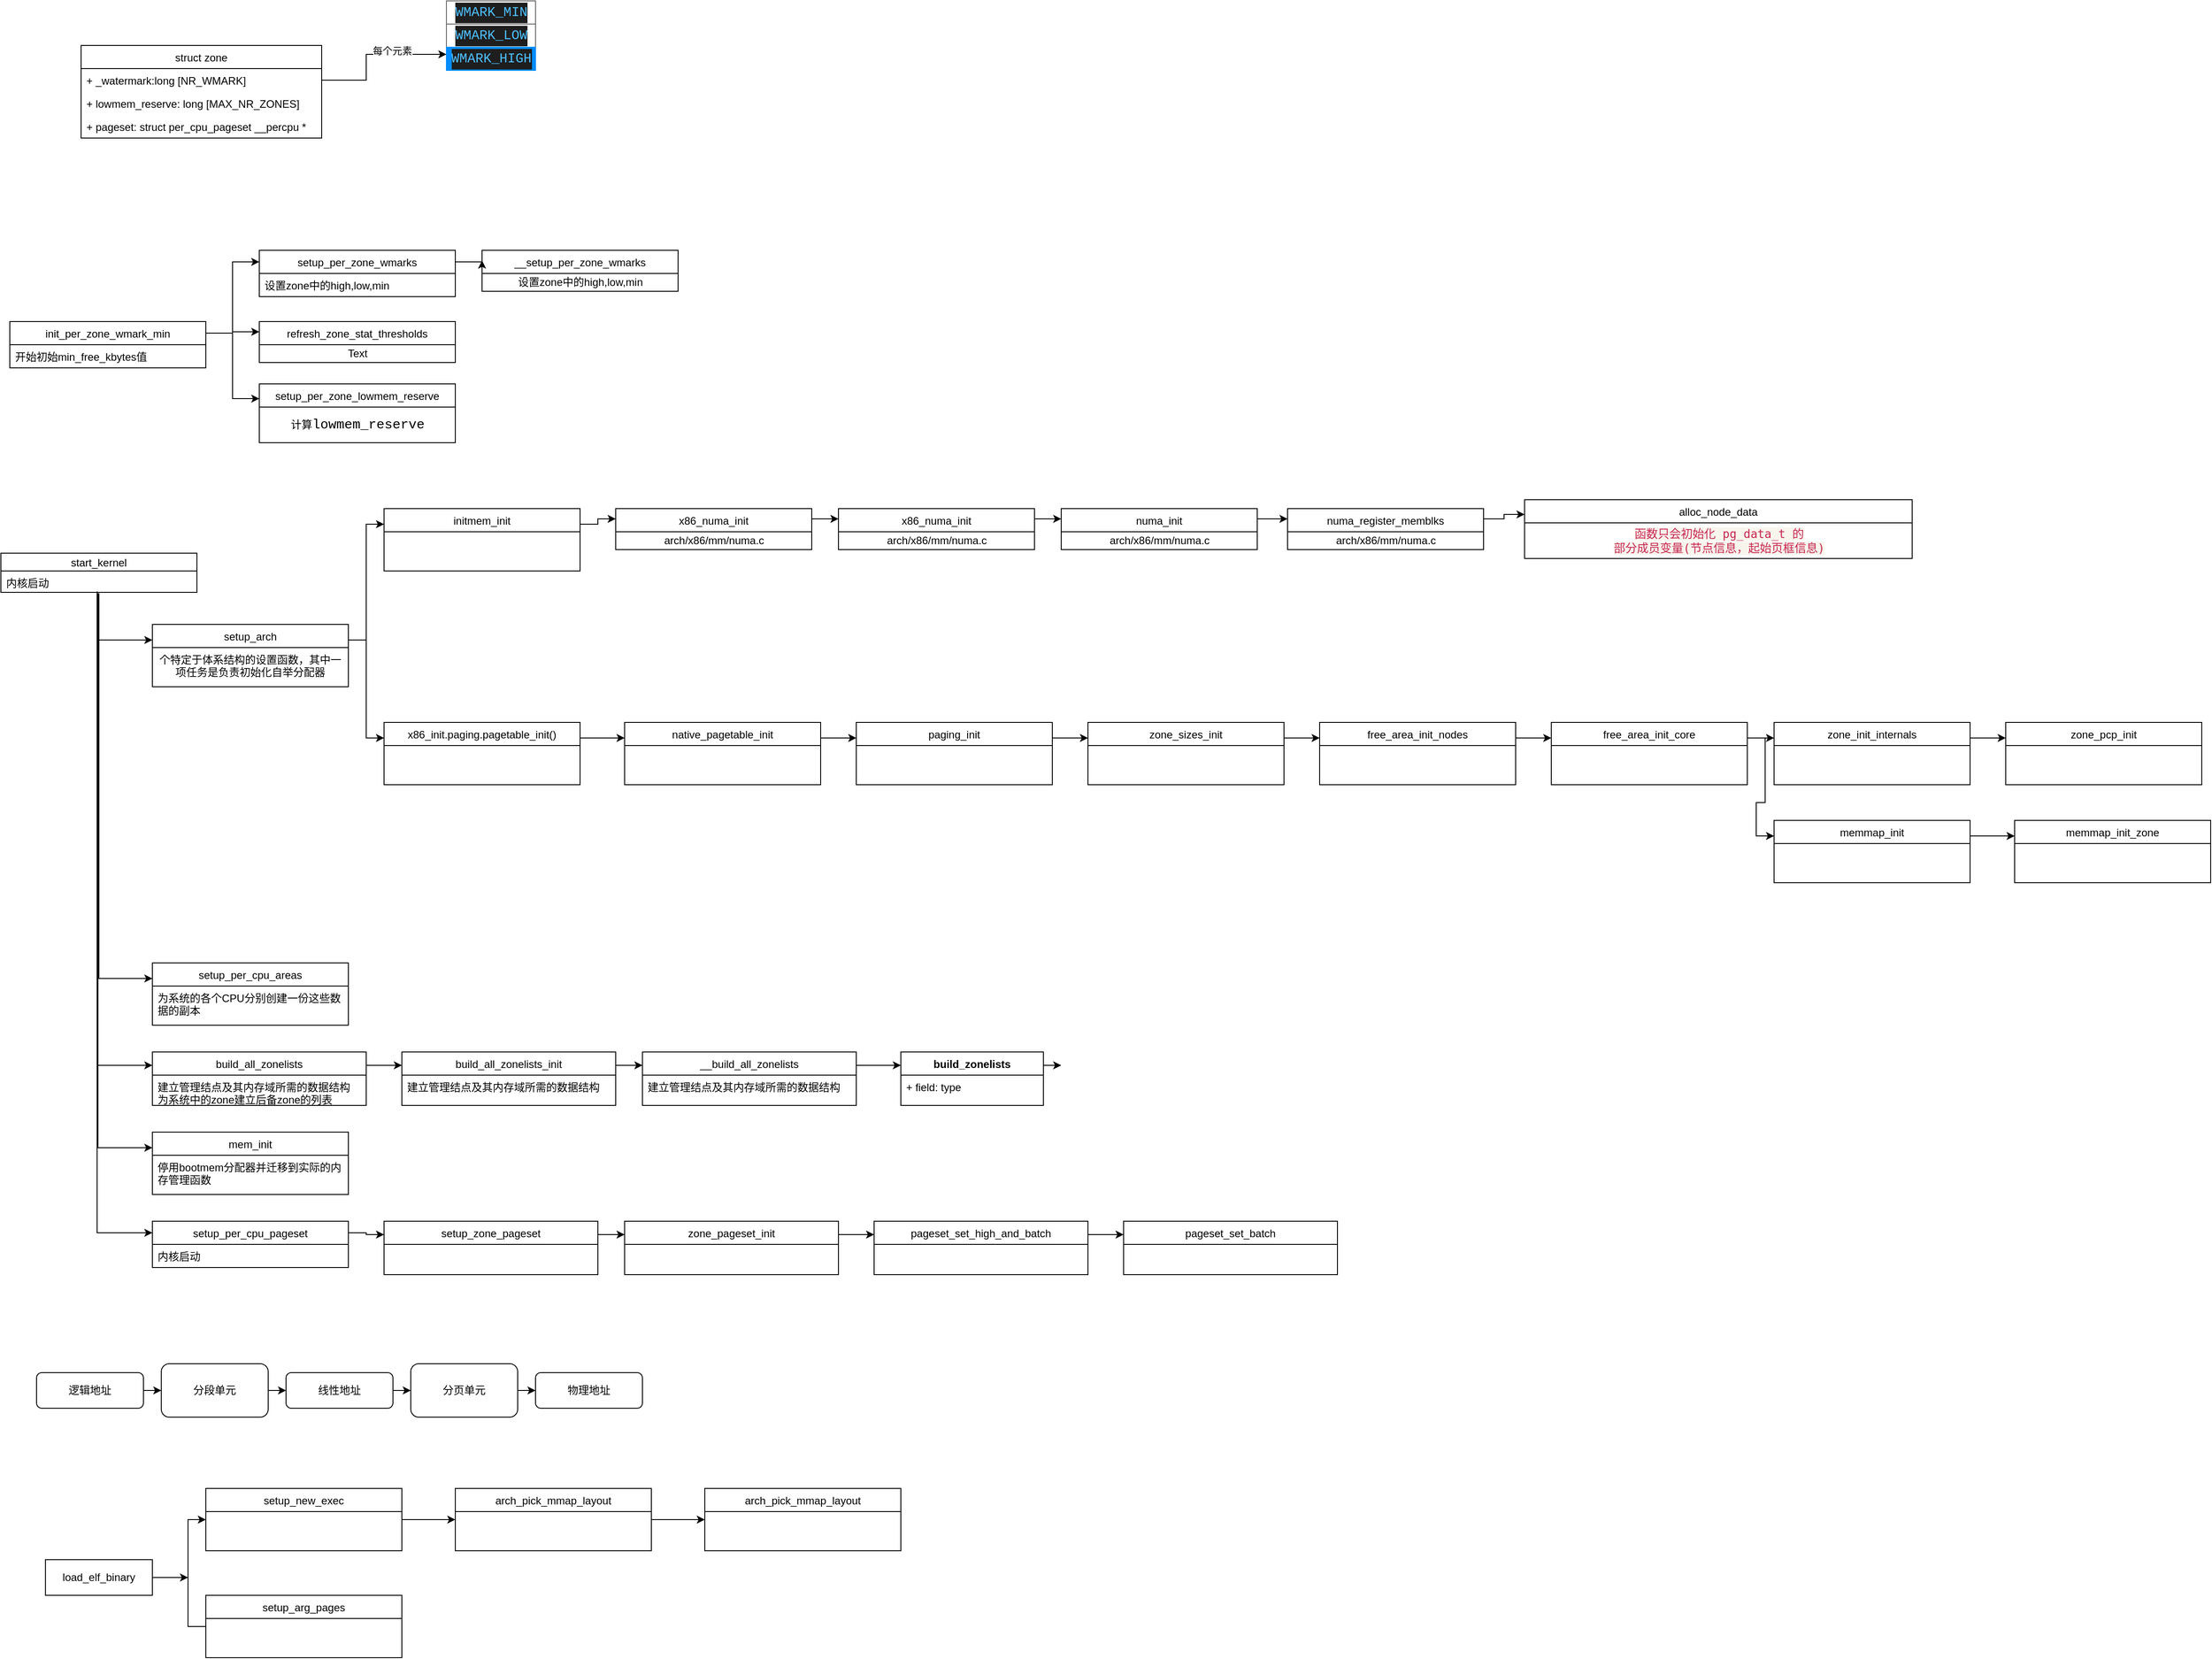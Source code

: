 <mxfile version="13.10.2" type="github">
  <diagram id="6hGFLwfOUW9BJ-s0fimq" name="Page-1">
    <mxGraphModel dx="1725" dy="639" grid="1" gridSize="10" guides="1" tooltips="1" connect="1" arrows="1" fold="1" page="1" pageScale="1" pageWidth="827" pageHeight="1169" math="0" shadow="0">
      <root>
        <mxCell id="0" />
        <mxCell id="1" parent="0" />
        <mxCell id="3" value="&lt;meta http-equiv=&quot;Content-Type&quot; content=&quot;text/html; charset=utf-8&quot;&gt;&#xa;  &lt;title&gt;&lt;/title&gt;&#xa; &#xa; &#xa;  &lt;div class=&quot;page&quot; title=&quot;Page 127&quot;&gt;&#xa;   &#xa;   &#xa;  &lt;/div&gt;" style="text;whiteSpace=wrap;html=1;" parent="1" vertex="1">
          <mxGeometry x="300" y="340" width="30" height="110" as="geometry" />
        </mxCell>
        <mxCell id="92" value="" style="strokeWidth=1;shadow=0;dashed=0;align=center;html=1;shape=mxgraph.mockup.containers.rrect;rSize=0;strokeColor=#666666;" parent="1" vertex="1">
          <mxGeometry x="490" y="70" width="100" height="76" as="geometry" />
        </mxCell>
        <mxCell id="93" value="&lt;div style=&quot;color: rgb(212 , 212 , 212) ; background-color: rgb(30 , 30 , 30) ; font-family: &amp;#34;menlo&amp;#34; , &amp;#34;monaco&amp;#34; , &amp;#34;courier new&amp;#34; , monospace ; font-weight: normal ; font-size: 15px ; line-height: 23px&quot;&gt;&lt;span style=&quot;color: #4fc1ff&quot;&gt;WMARK_MIN&lt;/span&gt;&lt;/div&gt;" style="strokeColor=inherit;fillColor=inherit;gradientColor=inherit;strokeWidth=1;shadow=0;dashed=0;align=center;html=1;shape=mxgraph.mockup.containers.rrect;rSize=0;fontSize=17;fontColor=#666666;fontStyle=1;resizeWidth=1;" parent="92" vertex="1">
          <mxGeometry width="100" height="26" relative="1" as="geometry" />
        </mxCell>
        <mxCell id="94" value="&lt;div style=&quot;color: rgb(212 , 212 , 212) ; background-color: rgb(30 , 30 , 30) ; font-family: &amp;#34;menlo&amp;#34; , &amp;#34;monaco&amp;#34; , &amp;#34;courier new&amp;#34; , monospace ; font-weight: normal ; font-size: 15px ; line-height: 23px&quot;&gt;&lt;span style=&quot;color: #4fc1ff&quot;&gt;WMARK_LOW&lt;/span&gt;&lt;/div&gt;" style="strokeColor=inherit;fillColor=inherit;gradientColor=inherit;strokeWidth=1;shadow=0;dashed=0;align=center;html=1;shape=mxgraph.mockup.containers.rrect;rSize=0;fontSize=17;fontColor=#666666;fontStyle=1;resizeWidth=1;" parent="92" vertex="1">
          <mxGeometry width="100" height="26" relative="1" as="geometry">
            <mxPoint y="26" as="offset" />
          </mxGeometry>
        </mxCell>
        <mxCell id="95" value="&lt;div style=&quot;color: rgb(212 , 212 , 212) ; background-color: rgb(30 , 30 , 30) ; font-family: &amp;#34;menlo&amp;#34; , &amp;#34;monaco&amp;#34; , &amp;#34;courier new&amp;#34; , monospace ; font-weight: normal ; font-size: 15px ; line-height: 23px&quot;&gt;&lt;span style=&quot;color: #4fc1ff&quot;&gt;WMARK_HIGH&lt;/span&gt;&lt;/div&gt;" style="strokeWidth=1;shadow=0;dashed=0;align=center;html=1;shape=mxgraph.mockup.containers.rrect;rSize=0;fontSize=17;fontColor=#ffffff;fontStyle=1;fillColor=#008cff;strokeColor=#008cff;resizeWidth=1;" parent="92" vertex="1">
          <mxGeometry width="100" height="26" relative="1" as="geometry">
            <mxPoint y="52" as="offset" />
          </mxGeometry>
        </mxCell>
        <mxCell id="97" style="edgeStyle=orthogonalEdgeStyle;rounded=0;orthogonalLoop=1;jettySize=auto;html=1;exitX=1;exitY=0.5;exitDx=0;exitDy=0;" parent="1" source="89" target="92" edge="1">
          <mxGeometry relative="1" as="geometry">
            <Array as="points">
              <mxPoint x="400" y="159" />
              <mxPoint x="400" y="130" />
            </Array>
          </mxGeometry>
        </mxCell>
        <mxCell id="98" value="每个元素" style="edgeLabel;html=1;align=center;verticalAlign=middle;resizable=0;points=[];" parent="97" vertex="1" connectable="0">
          <mxGeometry x="0.274" y="4" relative="1" as="geometry">
            <mxPoint as="offset" />
          </mxGeometry>
        </mxCell>
        <mxCell id="120" style="edgeStyle=orthogonalEdgeStyle;rounded=0;orthogonalLoop=1;jettySize=auto;html=1;exitX=1;exitY=0.25;exitDx=0;exitDy=0;entryX=0;entryY=0.25;entryDx=0;entryDy=0;" parent="1" source="111" target="118" edge="1">
          <mxGeometry relative="1" as="geometry" />
        </mxCell>
        <mxCell id="111" value="setup_per_zone_wmarks" style="swimlane;fontStyle=0;childLayout=stackLayout;horizontal=1;startSize=26;fillColor=none;horizontalStack=0;resizeParent=1;resizeParentMax=0;resizeLast=0;collapsible=1;marginBottom=0;" parent="1" vertex="1">
          <mxGeometry x="280" y="350" width="220" height="52" as="geometry" />
        </mxCell>
        <mxCell id="112" value="设置zone中的high,low,min" style="text;strokeColor=none;fillColor=none;align=left;verticalAlign=top;spacingLeft=4;spacingRight=4;overflow=hidden;rotatable=0;points=[[0,0.5],[1,0.5]];portConstraint=eastwest;" parent="111" vertex="1">
          <mxGeometry y="26" width="220" height="26" as="geometry" />
        </mxCell>
        <mxCell id="107" value="refresh_zone_stat_thresholds" style="swimlane;fontStyle=0;childLayout=stackLayout;horizontal=1;startSize=26;fillColor=none;horizontalStack=0;resizeParent=1;resizeParentMax=0;resizeLast=0;collapsible=1;marginBottom=0;" parent="1" vertex="1">
          <mxGeometry x="280" y="430" width="220" height="46" as="geometry" />
        </mxCell>
        <mxCell id="122" value="Text" style="text;html=1;align=center;verticalAlign=middle;resizable=0;points=[];autosize=1;" parent="107" vertex="1">
          <mxGeometry y="26" width="220" height="20" as="geometry" />
        </mxCell>
        <mxCell id="109" value="setup_per_zone_lowmem_reserve" style="swimlane;fontStyle=0;childLayout=stackLayout;horizontal=1;startSize=26;fillColor=none;horizontalStack=0;resizeParent=1;resizeParentMax=0;resizeLast=0;collapsible=1;marginBottom=0;" parent="1" vertex="1">
          <mxGeometry x="280" y="500" width="220" height="66" as="geometry" />
        </mxCell>
        <mxCell id="123" value="&lt;p&gt;计算&lt;span style=&quot;font-family: &amp;#34;menlo&amp;#34; , &amp;#34;monaco&amp;#34; , &amp;#34;courier new&amp;#34; , monospace ; font-size: 15px ; background-color: rgb(255 , 255 , 255)&quot;&gt;lowmem_reserve&lt;/span&gt;&lt;/p&gt;" style="text;html=1;align=center;verticalAlign=middle;resizable=0;points=[];autosize=1;" parent="109" vertex="1">
          <mxGeometry y="26" width="220" height="40" as="geometry" />
        </mxCell>
        <mxCell id="115" style="edgeStyle=orthogonalEdgeStyle;rounded=0;orthogonalLoop=1;jettySize=auto;html=1;exitX=1;exitY=0.25;exitDx=0;exitDy=0;entryX=0;entryY=0.25;entryDx=0;entryDy=0;" parent="1" source="103" target="109" edge="1">
          <mxGeometry relative="1" as="geometry" />
        </mxCell>
        <mxCell id="116" style="edgeStyle=orthogonalEdgeStyle;rounded=0;orthogonalLoop=1;jettySize=auto;html=1;exitX=1;exitY=0.25;exitDx=0;exitDy=0;entryX=0;entryY=0.25;entryDx=0;entryDy=0;" parent="1" source="103" target="107" edge="1">
          <mxGeometry relative="1" as="geometry" />
        </mxCell>
        <mxCell id="117" style="edgeStyle=orthogonalEdgeStyle;rounded=0;orthogonalLoop=1;jettySize=auto;html=1;exitX=1;exitY=0.25;exitDx=0;exitDy=0;entryX=0;entryY=0.25;entryDx=0;entryDy=0;" parent="1" source="103" target="111" edge="1">
          <mxGeometry relative="1" as="geometry" />
        </mxCell>
        <mxCell id="103" value="init_per_zone_wmark_min" style="swimlane;fontStyle=0;childLayout=stackLayout;horizontal=1;startSize=26;fillColor=none;horizontalStack=0;resizeParent=1;resizeParentMax=0;resizeLast=0;collapsible=1;marginBottom=0;" parent="1" vertex="1">
          <mxGeometry y="430" width="220" height="52" as="geometry" />
        </mxCell>
        <mxCell id="104" value="开始初始min_free_kbytes值" style="text;strokeColor=none;fillColor=none;align=left;verticalAlign=top;spacingLeft=4;spacingRight=4;overflow=hidden;rotatable=0;points=[[0,0.5],[1,0.5]];portConstraint=eastwest;" parent="103" vertex="1">
          <mxGeometry y="26" width="220" height="26" as="geometry" />
        </mxCell>
        <mxCell id="118" value="__setup_per_zone_wmarks" style="swimlane;fontStyle=0;childLayout=stackLayout;horizontal=1;startSize=26;fillColor=none;horizontalStack=0;resizeParent=1;resizeParentMax=0;resizeLast=0;collapsible=1;marginBottom=0;" parent="1" vertex="1">
          <mxGeometry x="530" y="350" width="220" height="46" as="geometry" />
        </mxCell>
        <mxCell id="121" value="&lt;span style=&quot;text-align: left&quot;&gt;设置zone中的high,low,min&lt;/span&gt;" style="text;html=1;align=center;verticalAlign=middle;resizable=0;points=[];autosize=1;" parent="118" vertex="1">
          <mxGeometry y="26" width="220" height="20" as="geometry" />
        </mxCell>
        <mxCell id="88" value="struct zone" style="swimlane;fontStyle=0;childLayout=stackLayout;horizontal=1;startSize=26;fillColor=none;horizontalStack=0;resizeParent=1;resizeParentMax=0;resizeLast=0;collapsible=1;marginBottom=0;" parent="1" vertex="1">
          <mxGeometry x="80" y="120" width="270" height="104" as="geometry" />
        </mxCell>
        <mxCell id="89" value="+ _watermark:long [NR_WMARK]&#xa;&#xa;" style="text;strokeColor=none;fillColor=none;align=left;verticalAlign=top;spacingLeft=4;spacingRight=4;overflow=hidden;rotatable=0;points=[[0,0.5],[1,0.5]];portConstraint=eastwest;" parent="88" vertex="1">
          <mxGeometry y="26" width="270" height="26" as="geometry" />
        </mxCell>
        <mxCell id="90" value="+ lowmem_reserve: long [MAX_NR_ZONES]" style="text;strokeColor=none;fillColor=none;align=left;verticalAlign=top;spacingLeft=4;spacingRight=4;overflow=hidden;rotatable=0;points=[[0,0.5],[1,0.5]];portConstraint=eastwest;" parent="88" vertex="1">
          <mxGeometry y="52" width="270" height="26" as="geometry" />
        </mxCell>
        <mxCell id="91" value="+ pageset: struct per_cpu_pageset __percpu *" style="text;strokeColor=none;fillColor=none;align=left;verticalAlign=top;spacingLeft=4;spacingRight=4;overflow=hidden;rotatable=0;points=[[0,0.5],[1,0.5]];portConstraint=eastwest;" parent="88" vertex="1">
          <mxGeometry y="78" width="270" height="26" as="geometry" />
        </mxCell>
        <mxCell id="162" style="edgeStyle=orthogonalEdgeStyle;rounded=0;orthogonalLoop=1;jettySize=auto;html=1;exitX=0.491;exitY=1.167;exitDx=0;exitDy=0;entryX=0;entryY=0.25;entryDx=0;entryDy=0;exitPerimeter=0;" parent="1" source="139" target="146" edge="1">
          <mxGeometry relative="1" as="geometry">
            <mxPoint y="720" as="sourcePoint" />
            <Array as="points">
              <mxPoint x="98" y="1453" />
            </Array>
          </mxGeometry>
        </mxCell>
        <mxCell id="157" style="edgeStyle=orthogonalEdgeStyle;rounded=0;orthogonalLoop=1;jettySize=auto;html=1;exitX=0.491;exitY=0.958;exitDx=0;exitDy=0;entryX=0;entryY=0.25;entryDx=0;entryDy=0;exitPerimeter=0;" parent="1" source="139" target="152" edge="1">
          <mxGeometry relative="1" as="geometry" />
        </mxCell>
        <mxCell id="159" style="edgeStyle=orthogonalEdgeStyle;rounded=0;orthogonalLoop=1;jettySize=auto;html=1;exitX=0.5;exitY=1.042;exitDx=0;exitDy=0;entryX=0;entryY=0.25;entryDx=0;entryDy=0;exitPerimeter=0;" parent="1" source="139" target="140" edge="1">
          <mxGeometry relative="1" as="geometry" />
        </mxCell>
        <mxCell id="160" style="edgeStyle=orthogonalEdgeStyle;rounded=0;orthogonalLoop=1;jettySize=auto;html=1;exitX=0.491;exitY=1.042;exitDx=0;exitDy=0;entryX=0;entryY=0.25;entryDx=0;entryDy=0;exitPerimeter=0;" parent="1" source="139" target="150" edge="1">
          <mxGeometry relative="1" as="geometry" />
        </mxCell>
        <mxCell id="161" style="edgeStyle=orthogonalEdgeStyle;rounded=0;orthogonalLoop=1;jettySize=auto;html=1;exitX=0.495;exitY=1.042;exitDx=0;exitDy=0;entryX=0;entryY=0.25;entryDx=0;entryDy=0;exitPerimeter=0;" parent="1" source="139" target="148" edge="1">
          <mxGeometry relative="1" as="geometry" />
        </mxCell>
        <mxCell id="138" value="start_kernel" style="swimlane;fontStyle=0;childLayout=stackLayout;horizontal=1;startSize=20;fillColor=none;horizontalStack=0;resizeParent=1;resizeParentMax=0;resizeLast=0;collapsible=1;marginBottom=0;" parent="1" vertex="1">
          <mxGeometry x="-10" y="690" width="220" height="44" as="geometry" />
        </mxCell>
        <mxCell id="139" value="内核启动" style="text;strokeColor=none;fillColor=none;align=left;verticalAlign=top;spacingLeft=4;spacingRight=4;overflow=hidden;rotatable=0;points=[[0,0.5],[1,0.5]];portConstraint=eastwest;" parent="138" vertex="1">
          <mxGeometry y="20" width="220" height="24" as="geometry" />
        </mxCell>
        <mxCell id="175" style="edgeStyle=orthogonalEdgeStyle;rounded=0;orthogonalLoop=1;jettySize=auto;html=1;exitX=1;exitY=0.25;exitDx=0;exitDy=0;entryX=0;entryY=0.25;entryDx=0;entryDy=0;" parent="1" source="150" target="172" edge="1">
          <mxGeometry relative="1" as="geometry" />
        </mxCell>
        <mxCell id="171" style="edgeStyle=orthogonalEdgeStyle;rounded=0;orthogonalLoop=1;jettySize=auto;html=1;exitX=1;exitY=0.25;exitDx=0;exitDy=0;entryX=0;entryY=0.25;entryDx=0;entryDy=0;" parent="1" source="169" target="164" edge="1">
          <mxGeometry relative="1" as="geometry" />
        </mxCell>
        <mxCell id="174" style="edgeStyle=orthogonalEdgeStyle;rounded=0;orthogonalLoop=1;jettySize=auto;html=1;exitX=1;exitY=0.25;exitDx=0;exitDy=0;entryX=0;entryY=0.25;entryDx=0;entryDy=0;" parent="1" source="172" target="169" edge="1">
          <mxGeometry relative="1" as="geometry" />
        </mxCell>
        <mxCell id="178" style="edgeStyle=orthogonalEdgeStyle;rounded=0;orthogonalLoop=1;jettySize=auto;html=1;exitX=1;exitY=0.25;exitDx=0;exitDy=0;entryX=0;entryY=0.25;entryDx=0;entryDy=0;" parent="1" source="164" edge="1">
          <mxGeometry relative="1" as="geometry">
            <mxPoint x="1180" y="1265" as="targetPoint" />
          </mxGeometry>
        </mxCell>
        <mxCell id="185" style="edgeStyle=orthogonalEdgeStyle;rounded=0;orthogonalLoop=1;jettySize=auto;html=1;exitX=1;exitY=0.5;exitDx=0;exitDy=0;entryX=0;entryY=0.5;entryDx=0;entryDy=0;" parent="1" source="179" target="180" edge="1">
          <mxGeometry relative="1" as="geometry" />
        </mxCell>
        <mxCell id="197" style="edgeStyle=orthogonalEdgeStyle;rounded=0;orthogonalLoop=1;jettySize=auto;html=1;exitX=1;exitY=0.25;exitDx=0;exitDy=0;entryX=0;entryY=0.25;entryDx=0;entryDy=0;" parent="1" source="152" target="195" edge="1">
          <mxGeometry relative="1" as="geometry" />
        </mxCell>
        <mxCell id="213" style="edgeStyle=orthogonalEdgeStyle;rounded=0;orthogonalLoop=1;jettySize=auto;html=1;exitX=1;exitY=0.25;exitDx=0;exitDy=0;entryX=0;entryY=0.25;entryDx=0;entryDy=0;" parent="1" source="152" target="212" edge="1">
          <mxGeometry relative="1" as="geometry" />
        </mxCell>
        <mxCell id="152" value="setup_arch" style="swimlane;fontStyle=0;childLayout=stackLayout;horizontal=1;startSize=26;fillColor=none;horizontalStack=0;resizeParent=1;resizeParentMax=0;resizeLast=0;collapsible=1;marginBottom=0;" parent="1" vertex="1">
          <mxGeometry x="160" y="770" width="220" height="70" as="geometry" />
        </mxCell>
        <mxCell id="153" value="个特定于体系结构的设置函数，其中一项任务是负责初始化自举分配器&#xa;" style="text;strokeColor=none;fillColor=none;align=center;verticalAlign=top;spacingLeft=4;spacingRight=4;overflow=hidden;rotatable=0;points=[[0,0.5],[1,0.5]];portConstraint=eastwest;whiteSpace=wrap;" parent="152" vertex="1">
          <mxGeometry y="26" width="220" height="44" as="geometry" />
        </mxCell>
        <mxCell id="199" style="edgeStyle=orthogonalEdgeStyle;rounded=0;orthogonalLoop=1;jettySize=auto;html=1;exitX=1;exitY=0.25;exitDx=0;exitDy=0;entryX=0;entryY=0.25;entryDx=0;entryDy=0;" parent="1" source="195" target="198" edge="1">
          <mxGeometry relative="1" as="geometry" />
        </mxCell>
        <mxCell id="230" style="edgeStyle=orthogonalEdgeStyle;rounded=0;orthogonalLoop=1;jettySize=auto;html=1;exitX=1;exitY=0.25;exitDx=0;exitDy=0;entryX=0;entryY=0.25;entryDx=0;entryDy=0;" parent="1" source="222" target="227" edge="1">
          <mxGeometry relative="1" as="geometry" />
        </mxCell>
        <mxCell id="222" value="numa_init" style="swimlane;fontStyle=0;childLayout=stackLayout;horizontal=1;startSize=26;fillColor=none;horizontalStack=0;resizeParent=1;resizeParentMax=0;resizeLast=0;collapsible=1;marginBottom=0;" parent="1" vertex="1">
          <mxGeometry x="1180" y="640" width="220" height="46" as="geometry" />
        </mxCell>
        <mxCell id="223" value="arch/x86/mm/numa.c" style="text;html=1;align=center;verticalAlign=middle;resizable=0;points=[];autosize=1;" parent="222" vertex="1">
          <mxGeometry y="26" width="220" height="20" as="geometry" />
        </mxCell>
        <mxCell id="229" style="edgeStyle=orthogonalEdgeStyle;rounded=0;orthogonalLoop=1;jettySize=auto;html=1;exitX=1;exitY=0.25;exitDx=0;exitDy=0;entryX=0;entryY=0.25;entryDx=0;entryDy=0;" parent="1" source="227" target="225" edge="1">
          <mxGeometry relative="1" as="geometry" />
        </mxCell>
        <mxCell id="227" value="numa_register_memblks" style="swimlane;fontStyle=0;childLayout=stackLayout;horizontal=1;startSize=26;fillColor=none;horizontalStack=0;resizeParent=1;resizeParentMax=0;resizeLast=0;collapsible=1;marginBottom=0;" parent="1" vertex="1">
          <mxGeometry x="1434" y="640" width="220" height="46" as="geometry" />
        </mxCell>
        <mxCell id="228" value="arch/x86/mm/numa.c" style="text;html=1;align=center;verticalAlign=middle;resizable=0;points=[];autosize=1;" parent="227" vertex="1">
          <mxGeometry y="26" width="220" height="20" as="geometry" />
        </mxCell>
        <mxCell id="225" value="alloc_node_data" style="swimlane;fontStyle=0;childLayout=stackLayout;horizontal=1;startSize=26;fillColor=none;horizontalStack=0;resizeParent=1;resizeParentMax=0;resizeLast=0;collapsible=1;marginBottom=0;" parent="1" vertex="1">
          <mxGeometry x="1700" y="630" width="435" height="66" as="geometry" />
        </mxCell>
        <mxCell id="226" value="&lt;font color=&quot;#c7254e&quot; face=&quot;consolas, monaco, menlo, monospace&quot;&gt;&lt;span style=&quot;font-size: 13px ; background-color: rgb(248 , 245 , 236)&quot;&gt;函数只会初始化 pg_data_t 的&lt;br&gt;部分成员变量(节点信息，起始页框信息)&lt;/span&gt;&lt;/font&gt;" style="text;html=1;align=center;verticalAlign=middle;resizable=0;points=[];autosize=1;" parent="225" vertex="1">
          <mxGeometry y="26" width="435" height="40" as="geometry" />
        </mxCell>
        <mxCell id="179" value="逻辑地址" style="rounded=1;whiteSpace=wrap;html=1;" parent="1" vertex="1">
          <mxGeometry x="30" y="1610" width="120" height="40" as="geometry" />
        </mxCell>
        <mxCell id="186" style="edgeStyle=orthogonalEdgeStyle;rounded=0;orthogonalLoop=1;jettySize=auto;html=1;exitX=1;exitY=0.5;exitDx=0;exitDy=0;entryX=0;entryY=0.5;entryDx=0;entryDy=0;" parent="1" source="180" target="181" edge="1">
          <mxGeometry relative="1" as="geometry" />
        </mxCell>
        <mxCell id="180" value="分段单元" style="rounded=1;whiteSpace=wrap;html=1;" parent="1" vertex="1">
          <mxGeometry x="170" y="1600" width="120" height="60" as="geometry" />
        </mxCell>
        <mxCell id="187" style="edgeStyle=orthogonalEdgeStyle;rounded=0;orthogonalLoop=1;jettySize=auto;html=1;exitX=1;exitY=0.5;exitDx=0;exitDy=0;entryX=0;entryY=0.5;entryDx=0;entryDy=0;" parent="1" source="181" target="182" edge="1">
          <mxGeometry relative="1" as="geometry" />
        </mxCell>
        <mxCell id="181" value="线性地址" style="rounded=1;whiteSpace=wrap;html=1;" parent="1" vertex="1">
          <mxGeometry x="310" y="1610" width="120" height="40" as="geometry" />
        </mxCell>
        <mxCell id="188" style="edgeStyle=orthogonalEdgeStyle;rounded=0;orthogonalLoop=1;jettySize=auto;html=1;exitX=1;exitY=0.5;exitDx=0;exitDy=0;entryX=0;entryY=0.5;entryDx=0;entryDy=0;" parent="1" source="182" target="183" edge="1">
          <mxGeometry relative="1" as="geometry" />
        </mxCell>
        <mxCell id="182" value="分页单元" style="rounded=1;whiteSpace=wrap;html=1;" parent="1" vertex="1">
          <mxGeometry x="450" y="1600" width="120" height="60" as="geometry" />
        </mxCell>
        <mxCell id="183" value="物理地址" style="rounded=1;whiteSpace=wrap;html=1;" parent="1" vertex="1">
          <mxGeometry x="590" y="1610" width="120" height="40" as="geometry" />
        </mxCell>
        <mxCell id="201" style="edgeStyle=orthogonalEdgeStyle;rounded=0;orthogonalLoop=1;jettySize=auto;html=1;exitX=1;exitY=0.25;exitDx=0;exitDy=0;entryX=0;entryY=0.25;entryDx=0;entryDy=0;" parent="1" source="198" target="200" edge="1">
          <mxGeometry relative="1" as="geometry" />
        </mxCell>
        <mxCell id="203" style="edgeStyle=orthogonalEdgeStyle;rounded=0;orthogonalLoop=1;jettySize=auto;html=1;exitX=1;exitY=0.25;exitDx=0;exitDy=0;entryX=0;entryY=0.25;entryDx=0;entryDy=0;" parent="1" source="200" target="202" edge="1">
          <mxGeometry relative="1" as="geometry" />
        </mxCell>
        <mxCell id="205" style="edgeStyle=orthogonalEdgeStyle;rounded=0;orthogonalLoop=1;jettySize=auto;html=1;exitX=1;exitY=0.25;exitDx=0;exitDy=0;entryX=0;entryY=0.25;entryDx=0;entryDy=0;" parent="1" source="202" target="204" edge="1">
          <mxGeometry relative="1" as="geometry" />
        </mxCell>
        <mxCell id="207" style="edgeStyle=orthogonalEdgeStyle;rounded=0;orthogonalLoop=1;jettySize=auto;html=1;exitX=1;exitY=0.25;exitDx=0;exitDy=0;entryX=0;entryY=0.25;entryDx=0;entryDy=0;" parent="1" source="204" target="206" edge="1">
          <mxGeometry relative="1" as="geometry" />
        </mxCell>
        <mxCell id="209" style="edgeStyle=orthogonalEdgeStyle;rounded=0;orthogonalLoop=1;jettySize=auto;html=1;exitX=1;exitY=0.25;exitDx=0;exitDy=0;entryX=0;entryY=0.25;entryDx=0;entryDy=0;" parent="1" source="206" target="208" edge="1">
          <mxGeometry relative="1" as="geometry" />
        </mxCell>
        <mxCell id="211" style="edgeStyle=orthogonalEdgeStyle;rounded=0;orthogonalLoop=1;jettySize=auto;html=1;exitX=1;exitY=0.25;exitDx=0;exitDy=0;entryX=0;entryY=0.25;entryDx=0;entryDy=0;" parent="1" source="208" target="210" edge="1">
          <mxGeometry relative="1" as="geometry" />
        </mxCell>
        <mxCell id="233" style="edgeStyle=orthogonalEdgeStyle;rounded=0;orthogonalLoop=1;jettySize=auto;html=1;exitX=1;exitY=0.25;exitDx=0;exitDy=0;entryX=0;entryY=0.25;entryDx=0;entryDy=0;" parent="1" source="146" target="231" edge="1">
          <mxGeometry relative="1" as="geometry" />
        </mxCell>
        <mxCell id="146" value="setup_per_cpu_pageset" style="swimlane;fontStyle=0;childLayout=stackLayout;horizontal=1;startSize=26;fillColor=none;horizontalStack=0;resizeParent=1;resizeParentMax=0;resizeLast=0;collapsible=1;marginBottom=0;" parent="1" vertex="1">
          <mxGeometry x="160" y="1440" width="220" height="52" as="geometry" />
        </mxCell>
        <mxCell id="147" value="内核启动" style="text;strokeColor=none;fillColor=none;align=left;verticalAlign=top;spacingLeft=4;spacingRight=4;overflow=hidden;rotatable=0;points=[[0,0.5],[1,0.5]];portConstraint=eastwest;" parent="146" vertex="1">
          <mxGeometry y="26" width="220" height="26" as="geometry" />
        </mxCell>
        <mxCell id="148" value="mem_init" style="swimlane;fontStyle=0;childLayout=stackLayout;horizontal=1;startSize=26;fillColor=none;horizontalStack=0;resizeParent=1;resizeParentMax=0;resizeLast=0;collapsible=1;marginBottom=0;" parent="1" vertex="1">
          <mxGeometry x="160" y="1340" width="220" height="70" as="geometry" />
        </mxCell>
        <mxCell id="149" value="停用bootmem分配器并迁移到实际的内存管理函数" style="text;strokeColor=none;fillColor=none;align=left;verticalAlign=top;spacingLeft=4;spacingRight=4;overflow=hidden;rotatable=0;points=[[0,0.5],[1,0.5]];portConstraint=eastwest;whiteSpace=wrap;" parent="148" vertex="1">
          <mxGeometry y="26" width="220" height="44" as="geometry" />
        </mxCell>
        <mxCell id="150" value="build_all_zonelists" style="swimlane;fontStyle=0;childLayout=stackLayout;horizontal=1;startSize=26;fillColor=none;horizontalStack=0;resizeParent=1;resizeParentMax=0;resizeLast=0;collapsible=1;marginBottom=0;" parent="1" vertex="1">
          <mxGeometry x="160" y="1250" width="240" height="60" as="geometry" />
        </mxCell>
        <mxCell id="151" value="建立管理结点及其内存域所需的数据结构&#xa;为系统中的zone建立后备zone的列表&#xa;  " style="text;strokeColor=none;fillColor=none;align=left;verticalAlign=top;spacingLeft=4;spacingRight=4;overflow=hidden;rotatable=0;points=[[0,0.5],[1,0.5]];portConstraint=eastwest;" parent="150" vertex="1">
          <mxGeometry y="26" width="240" height="34" as="geometry" />
        </mxCell>
        <mxCell id="172" value="build_all_zonelists_init" style="swimlane;fontStyle=0;childLayout=stackLayout;horizontal=1;startSize=26;fillColor=none;horizontalStack=0;resizeParent=1;resizeParentMax=0;resizeLast=0;collapsible=1;marginBottom=0;" parent="1" vertex="1">
          <mxGeometry x="440" y="1250" width="240" height="60" as="geometry" />
        </mxCell>
        <mxCell id="173" value="建立管理结点及其内存域所需的数据结构&#xa;  " style="text;strokeColor=none;fillColor=none;align=left;verticalAlign=top;spacingLeft=4;spacingRight=4;overflow=hidden;rotatable=0;points=[[0,0.5],[1,0.5]];portConstraint=eastwest;" parent="172" vertex="1">
          <mxGeometry y="26" width="240" height="34" as="geometry" />
        </mxCell>
        <mxCell id="169" value="__build_all_zonelists" style="swimlane;fontStyle=0;childLayout=stackLayout;horizontal=1;startSize=26;fillColor=none;horizontalStack=0;resizeParent=1;resizeParentMax=0;resizeLast=0;collapsible=1;marginBottom=0;" parent="1" vertex="1">
          <mxGeometry x="710" y="1250" width="240" height="60" as="geometry" />
        </mxCell>
        <mxCell id="170" value="建立管理结点及其内存域所需的数据结构&#xa;  " style="text;strokeColor=none;fillColor=none;align=left;verticalAlign=top;spacingLeft=4;spacingRight=4;overflow=hidden;rotatable=0;points=[[0,0.5],[1,0.5]];portConstraint=eastwest;" parent="169" vertex="1">
          <mxGeometry y="26" width="240" height="34" as="geometry" />
        </mxCell>
        <mxCell id="164" value="build_zonelists" style="swimlane;fontStyle=1;align=center;verticalAlign=top;childLayout=stackLayout;horizontal=1;startSize=26;horizontalStack=0;resizeParent=1;resizeParentMax=0;resizeLast=0;collapsible=1;marginBottom=0;" parent="1" vertex="1">
          <mxGeometry x="1000" y="1250" width="160" height="60" as="geometry" />
        </mxCell>
        <mxCell id="165" value="+ field: type" style="text;strokeColor=none;fillColor=none;align=left;verticalAlign=top;spacingLeft=4;spacingRight=4;overflow=hidden;rotatable=0;points=[[0,0.5],[1,0.5]];portConstraint=eastwest;" parent="164" vertex="1">
          <mxGeometry y="26" width="160" height="34" as="geometry" />
        </mxCell>
        <mxCell id="140" value="setup_per_cpu_areas" style="swimlane;fontStyle=0;childLayout=stackLayout;horizontal=1;startSize=26;fillColor=none;horizontalStack=0;resizeParent=1;resizeParentMax=0;resizeLast=0;collapsible=1;marginBottom=0;" parent="1" vertex="1">
          <mxGeometry x="160" y="1150" width="220" height="70" as="geometry" />
        </mxCell>
        <mxCell id="141" value="为系统的各个CPU分别创建一份这些数据的副本" style="text;strokeColor=none;fillColor=none;align=left;verticalAlign=top;spacingLeft=4;spacingRight=4;overflow=hidden;rotatable=0;points=[[0,0.5],[1,0.5]];portConstraint=eastwest;whiteSpace=wrap;" parent="140" vertex="1">
          <mxGeometry y="26" width="220" height="44" as="geometry" />
        </mxCell>
        <mxCell id="198" value="native_pagetable_init" style="swimlane;fontStyle=0;childLayout=stackLayout;horizontal=1;startSize=26;fillColor=none;horizontalStack=0;resizeParent=1;resizeParentMax=0;resizeLast=0;collapsible=1;marginBottom=0;" parent="1" vertex="1">
          <mxGeometry x="690" y="880" width="220" height="70" as="geometry">
            <mxRectangle x="700" y="770" width="150" height="26" as="alternateBounds" />
          </mxGeometry>
        </mxCell>
        <mxCell id="200" value="paging_init" style="swimlane;fontStyle=0;childLayout=stackLayout;horizontal=1;startSize=26;fillColor=none;horizontalStack=0;resizeParent=1;resizeParentMax=0;resizeLast=0;collapsible=1;marginBottom=0;" parent="1" vertex="1">
          <mxGeometry x="950" y="880" width="220" height="70" as="geometry">
            <mxRectangle x="700" y="770" width="150" height="26" as="alternateBounds" />
          </mxGeometry>
        </mxCell>
        <mxCell id="202" value="zone_sizes_init" style="swimlane;fontStyle=0;childLayout=stackLayout;horizontal=1;startSize=26;fillColor=none;horizontalStack=0;resizeParent=1;resizeParentMax=0;resizeLast=0;collapsible=1;marginBottom=0;" parent="1" vertex="1">
          <mxGeometry x="1210" y="880" width="220" height="70" as="geometry">
            <mxRectangle x="700" y="770" width="150" height="26" as="alternateBounds" />
          </mxGeometry>
        </mxCell>
        <mxCell id="204" value="free_area_init_nodes" style="swimlane;fontStyle=0;childLayout=stackLayout;horizontal=1;startSize=26;fillColor=none;horizontalStack=0;resizeParent=1;resizeParentMax=0;resizeLast=0;collapsible=1;marginBottom=0;" parent="1" vertex="1">
          <mxGeometry x="1470" y="880" width="220" height="70" as="geometry">
            <mxRectangle x="700" y="770" width="150" height="26" as="alternateBounds" />
          </mxGeometry>
        </mxCell>
        <mxCell id="244" style="edgeStyle=orthogonalEdgeStyle;rounded=0;orthogonalLoop=1;jettySize=auto;html=1;exitX=1;exitY=0.25;exitDx=0;exitDy=0;entryX=0;entryY=0.25;entryDx=0;entryDy=0;" parent="1" source="206" target="243" edge="1">
          <mxGeometry relative="1" as="geometry" />
        </mxCell>
        <mxCell id="206" value="free_area_init_core" style="swimlane;fontStyle=0;childLayout=stackLayout;horizontal=1;startSize=26;fillColor=none;horizontalStack=0;resizeParent=1;resizeParentMax=0;resizeLast=0;collapsible=1;marginBottom=0;" parent="1" vertex="1">
          <mxGeometry x="1730" y="880" width="220" height="70" as="geometry">
            <mxRectangle x="700" y="770" width="150" height="26" as="alternateBounds" />
          </mxGeometry>
        </mxCell>
        <mxCell id="208" value="zone_init_internals" style="swimlane;fontStyle=0;childLayout=stackLayout;horizontal=1;startSize=26;fillColor=none;horizontalStack=0;resizeParent=1;resizeParentMax=0;resizeLast=0;collapsible=1;marginBottom=0;" parent="1" vertex="1">
          <mxGeometry x="1980" y="880" width="220" height="70" as="geometry">
            <mxRectangle x="700" y="770" width="150" height="26" as="alternateBounds" />
          </mxGeometry>
        </mxCell>
        <mxCell id="210" value="zone_pcp_init" style="swimlane;fontStyle=0;childLayout=stackLayout;horizontal=1;startSize=26;fillColor=none;horizontalStack=0;resizeParent=1;resizeParentMax=0;resizeLast=0;collapsible=1;marginBottom=0;" parent="1" vertex="1">
          <mxGeometry x="2240" y="880" width="220" height="70" as="geometry">
            <mxRectangle x="700" y="770" width="150" height="26" as="alternateBounds" />
          </mxGeometry>
        </mxCell>
        <mxCell id="195" value="x86_init.paging.pagetable_init()" style="swimlane;fontStyle=0;childLayout=stackLayout;horizontal=1;startSize=26;fillColor=none;horizontalStack=0;resizeParent=1;resizeParentMax=0;resizeLast=0;collapsible=1;marginBottom=0;" parent="1" vertex="1">
          <mxGeometry x="420" y="880" width="220" height="70" as="geometry" />
        </mxCell>
        <mxCell id="218" style="edgeStyle=orthogonalEdgeStyle;rounded=0;orthogonalLoop=1;jettySize=auto;html=1;exitX=1;exitY=0.25;exitDx=0;exitDy=0;entryX=0;entryY=0.25;entryDx=0;entryDy=0;" parent="1" source="212" target="215" edge="1">
          <mxGeometry relative="1" as="geometry" />
        </mxCell>
        <mxCell id="212" value="initmem_init" style="swimlane;fontStyle=0;childLayout=stackLayout;horizontal=1;startSize=26;fillColor=none;horizontalStack=0;resizeParent=1;resizeParentMax=0;resizeLast=0;collapsible=1;marginBottom=0;" parent="1" vertex="1">
          <mxGeometry x="420" y="640" width="220" height="70" as="geometry" />
        </mxCell>
        <mxCell id="221" style="edgeStyle=orthogonalEdgeStyle;rounded=0;orthogonalLoop=1;jettySize=auto;html=1;exitX=1;exitY=0.25;exitDx=0;exitDy=0;entryX=0;entryY=0.25;entryDx=0;entryDy=0;" parent="1" source="215" target="219" edge="1">
          <mxGeometry relative="1" as="geometry" />
        </mxCell>
        <mxCell id="215" value="x86_numa_init" style="swimlane;fontStyle=0;childLayout=stackLayout;horizontal=1;startSize=26;fillColor=none;horizontalStack=0;resizeParent=1;resizeParentMax=0;resizeLast=0;collapsible=1;marginBottom=0;" parent="1" vertex="1">
          <mxGeometry x="680" y="640" width="220" height="46" as="geometry" />
        </mxCell>
        <mxCell id="217" value="arch/x86/mm/numa.c" style="text;html=1;align=center;verticalAlign=middle;resizable=0;points=[];autosize=1;" parent="215" vertex="1">
          <mxGeometry y="26" width="220" height="20" as="geometry" />
        </mxCell>
        <mxCell id="224" style="edgeStyle=orthogonalEdgeStyle;rounded=0;orthogonalLoop=1;jettySize=auto;html=1;exitX=1;exitY=0.25;exitDx=0;exitDy=0;entryX=0;entryY=0.25;entryDx=0;entryDy=0;" parent="1" source="219" target="222" edge="1">
          <mxGeometry relative="1" as="geometry" />
        </mxCell>
        <mxCell id="219" value="x86_numa_init" style="swimlane;fontStyle=0;childLayout=stackLayout;horizontal=1;startSize=26;fillColor=none;horizontalStack=0;resizeParent=1;resizeParentMax=0;resizeLast=0;collapsible=1;marginBottom=0;" parent="1" vertex="1">
          <mxGeometry x="930" y="640" width="220" height="46" as="geometry" />
        </mxCell>
        <mxCell id="220" value="arch/x86/mm/numa.c" style="text;html=1;align=center;verticalAlign=middle;resizable=0;points=[];autosize=1;" parent="219" vertex="1">
          <mxGeometry y="26" width="220" height="20" as="geometry" />
        </mxCell>
        <mxCell id="236" style="edgeStyle=orthogonalEdgeStyle;rounded=0;orthogonalLoop=1;jettySize=auto;html=1;exitX=1;exitY=0.25;exitDx=0;exitDy=0;entryX=0;entryY=0.25;entryDx=0;entryDy=0;" parent="1" source="231" target="234" edge="1">
          <mxGeometry relative="1" as="geometry" />
        </mxCell>
        <mxCell id="231" value="setup_zone_pageset" style="swimlane;fontStyle=0;childLayout=stackLayout;horizontal=1;startSize=26;fillColor=none;horizontalStack=0;resizeParent=1;resizeParentMax=0;resizeLast=0;collapsible=1;marginBottom=0;" parent="1" vertex="1">
          <mxGeometry x="420" y="1440" width="240" height="60" as="geometry" />
        </mxCell>
        <mxCell id="232" value="&#xa;  " style="text;strokeColor=none;fillColor=none;align=left;verticalAlign=top;spacingLeft=4;spacingRight=4;overflow=hidden;rotatable=0;points=[[0,0.5],[1,0.5]];portConstraint=eastwest;" parent="231" vertex="1">
          <mxGeometry y="26" width="240" height="34" as="geometry" />
        </mxCell>
        <mxCell id="239" style="edgeStyle=orthogonalEdgeStyle;rounded=0;orthogonalLoop=1;jettySize=auto;html=1;exitX=1;exitY=0.25;exitDx=0;exitDy=0;entryX=0;entryY=0.25;entryDx=0;entryDy=0;" parent="1" source="234" target="237" edge="1">
          <mxGeometry relative="1" as="geometry" />
        </mxCell>
        <mxCell id="234" value="zone_pageset_init" style="swimlane;fontStyle=0;childLayout=stackLayout;horizontal=1;startSize=26;fillColor=none;horizontalStack=0;resizeParent=1;resizeParentMax=0;resizeLast=0;collapsible=1;marginBottom=0;" parent="1" vertex="1">
          <mxGeometry x="690" y="1440" width="240" height="60" as="geometry" />
        </mxCell>
        <mxCell id="235" value="&#xa;  " style="text;strokeColor=none;fillColor=none;align=left;verticalAlign=top;spacingLeft=4;spacingRight=4;overflow=hidden;rotatable=0;points=[[0,0.5],[1,0.5]];portConstraint=eastwest;" parent="234" vertex="1">
          <mxGeometry y="26" width="240" height="34" as="geometry" />
        </mxCell>
        <mxCell id="242" style="edgeStyle=orthogonalEdgeStyle;rounded=0;orthogonalLoop=1;jettySize=auto;html=1;exitX=1;exitY=0.25;exitDx=0;exitDy=0;entryX=0;entryY=0.25;entryDx=0;entryDy=0;" parent="1" source="237" target="240" edge="1">
          <mxGeometry relative="1" as="geometry" />
        </mxCell>
        <mxCell id="237" value="pageset_set_high_and_batch" style="swimlane;fontStyle=0;childLayout=stackLayout;horizontal=1;startSize=26;fillColor=none;horizontalStack=0;resizeParent=1;resizeParentMax=0;resizeLast=0;collapsible=1;marginBottom=0;" parent="1" vertex="1">
          <mxGeometry x="970" y="1440" width="240" height="60" as="geometry" />
        </mxCell>
        <mxCell id="238" value="&#xa;  " style="text;strokeColor=none;fillColor=none;align=left;verticalAlign=top;spacingLeft=4;spacingRight=4;overflow=hidden;rotatable=0;points=[[0,0.5],[1,0.5]];portConstraint=eastwest;" parent="237" vertex="1">
          <mxGeometry y="26" width="240" height="34" as="geometry" />
        </mxCell>
        <mxCell id="240" value="pageset_set_batch" style="swimlane;fontStyle=0;childLayout=stackLayout;horizontal=1;startSize=26;fillColor=none;horizontalStack=0;resizeParent=1;resizeParentMax=0;resizeLast=0;collapsible=1;marginBottom=0;" parent="1" vertex="1">
          <mxGeometry x="1250" y="1440" width="240" height="60" as="geometry" />
        </mxCell>
        <mxCell id="241" value="&#xa;  " style="text;strokeColor=none;fillColor=none;align=left;verticalAlign=top;spacingLeft=4;spacingRight=4;overflow=hidden;rotatable=0;points=[[0,0.5],[1,0.5]];portConstraint=eastwest;" parent="240" vertex="1">
          <mxGeometry y="26" width="240" height="34" as="geometry" />
        </mxCell>
        <mxCell id="246" style="edgeStyle=orthogonalEdgeStyle;rounded=0;orthogonalLoop=1;jettySize=auto;html=1;exitX=1;exitY=0.25;exitDx=0;exitDy=0;entryX=0;entryY=0.25;entryDx=0;entryDy=0;" parent="1" source="243" target="245" edge="1">
          <mxGeometry relative="1" as="geometry" />
        </mxCell>
        <mxCell id="243" value="memmap_init" style="swimlane;fontStyle=0;childLayout=stackLayout;horizontal=1;startSize=26;fillColor=none;horizontalStack=0;resizeParent=1;resizeParentMax=0;resizeLast=0;collapsible=1;marginBottom=0;" parent="1" vertex="1">
          <mxGeometry x="1980" y="990" width="220" height="70" as="geometry">
            <mxRectangle x="700" y="770" width="150" height="26" as="alternateBounds" />
          </mxGeometry>
        </mxCell>
        <mxCell id="245" value="memmap_init_zone" style="swimlane;fontStyle=0;childLayout=stackLayout;horizontal=1;startSize=26;fillColor=none;horizontalStack=0;resizeParent=1;resizeParentMax=0;resizeLast=0;collapsible=1;marginBottom=0;" parent="1" vertex="1">
          <mxGeometry x="2250" y="990" width="220" height="70" as="geometry">
            <mxRectangle x="700" y="770" width="150" height="26" as="alternateBounds" />
          </mxGeometry>
        </mxCell>
        <mxCell id="gsk0lKsAUiWTj-2Aldez-254" style="edgeStyle=orthogonalEdgeStyle;rounded=0;orthogonalLoop=1;jettySize=auto;html=1;exitX=0;exitY=0.5;exitDx=0;exitDy=0;entryX=0;entryY=0.5;entryDx=0;entryDy=0;" parent="1" source="gsk0lKsAUiWTj-2Aldez-255" target="gsk0lKsAUiWTj-2Aldez-249" edge="1">
          <mxGeometry relative="1" as="geometry" />
        </mxCell>
        <mxCell id="gsk0lKsAUiWTj-2Aldez-256" style="edgeStyle=orthogonalEdgeStyle;rounded=0;orthogonalLoop=1;jettySize=auto;html=1;exitX=1;exitY=0.5;exitDx=0;exitDy=0;" parent="1" source="gsk0lKsAUiWTj-2Aldez-246" edge="1">
          <mxGeometry relative="1" as="geometry">
            <mxPoint x="200" y="1840" as="targetPoint" />
          </mxGeometry>
        </mxCell>
        <mxCell id="gsk0lKsAUiWTj-2Aldez-246" value="load_elf_binary" style="rounded=0;whiteSpace=wrap;html=1;" parent="1" vertex="1">
          <mxGeometry x="40" y="1820" width="120" height="40" as="geometry" />
        </mxCell>
        <mxCell id="gsk0lKsAUiWTj-2Aldez-253" style="edgeStyle=orthogonalEdgeStyle;rounded=0;orthogonalLoop=1;jettySize=auto;html=1;exitX=1;exitY=0.5;exitDx=0;exitDy=0;entryX=0;entryY=0.5;entryDx=0;entryDy=0;" parent="1" source="gsk0lKsAUiWTj-2Aldez-249" target="gsk0lKsAUiWTj-2Aldez-251" edge="1">
          <mxGeometry relative="1" as="geometry" />
        </mxCell>
        <mxCell id="gsk0lKsAUiWTj-2Aldez-249" value="setup_new_exec" style="swimlane;fontStyle=0;childLayout=stackLayout;horizontal=1;startSize=26;fillColor=none;horizontalStack=0;resizeParent=1;resizeParentMax=0;resizeLast=0;collapsible=1;marginBottom=0;" parent="1" vertex="1">
          <mxGeometry x="220" y="1740" width="220" height="70" as="geometry" />
        </mxCell>
        <mxCell id="MVp4W0Z0mUBAL4kR3mX5-247" style="edgeStyle=orthogonalEdgeStyle;rounded=0;orthogonalLoop=1;jettySize=auto;html=1;exitX=1;exitY=0.5;exitDx=0;exitDy=0;entryX=0;entryY=0.5;entryDx=0;entryDy=0;" parent="1" source="gsk0lKsAUiWTj-2Aldez-251" target="MVp4W0Z0mUBAL4kR3mX5-246" edge="1">
          <mxGeometry relative="1" as="geometry" />
        </mxCell>
        <mxCell id="gsk0lKsAUiWTj-2Aldez-251" value="arch_pick_mmap_layout" style="swimlane;fontStyle=0;childLayout=stackLayout;horizontal=1;startSize=26;fillColor=none;horizontalStack=0;resizeParent=1;resizeParentMax=0;resizeLast=0;collapsible=1;marginBottom=0;" parent="1" vertex="1">
          <mxGeometry x="500" y="1740" width="220" height="70" as="geometry" />
        </mxCell>
        <mxCell id="gsk0lKsAUiWTj-2Aldez-255" value="setup_arg_pages" style="swimlane;fontStyle=0;childLayout=stackLayout;horizontal=1;startSize=26;fillColor=none;horizontalStack=0;resizeParent=1;resizeParentMax=0;resizeLast=0;collapsible=1;marginBottom=0;" parent="1" vertex="1">
          <mxGeometry x="220" y="1860" width="220" height="70" as="geometry" />
        </mxCell>
        <mxCell id="MVp4W0Z0mUBAL4kR3mX5-246" value="arch_pick_mmap_layout" style="swimlane;fontStyle=0;childLayout=stackLayout;horizontal=1;startSize=26;fillColor=none;horizontalStack=0;resizeParent=1;resizeParentMax=0;resizeLast=0;collapsible=1;marginBottom=0;" parent="1" vertex="1">
          <mxGeometry x="780" y="1740" width="220" height="70" as="geometry" />
        </mxCell>
      </root>
    </mxGraphModel>
  </diagram>
</mxfile>

